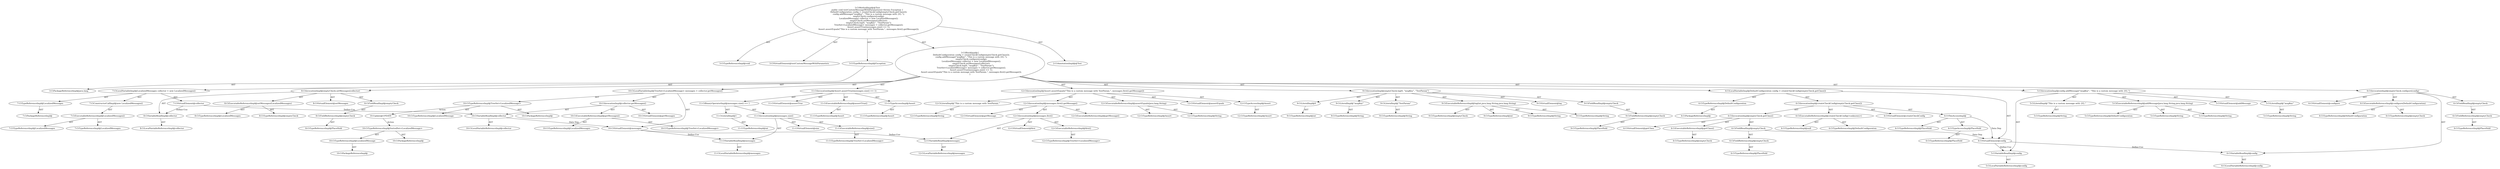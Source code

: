 digraph "testCustomMessageWithParameters#?" {
0 [label="3:CtTypeReferenceImpl@void" shape=ellipse]
1 [label="3:CtVirtualElement@testCustomMessageWithParameters" shape=ellipse]
2 [label="3:CtTypeReferenceImpl@Exception" shape=ellipse]
3 [label="3:CtPackageReferenceImpl@java.lang" shape=ellipse]
4 [label="4:CtTypeReferenceImpl@DefaultConfiguration" shape=ellipse]
5 [label="4:CtPackageReferenceImpl@" shape=ellipse]
6 [label="4:CtExecutableReferenceImpl@createCheckConfig(<unknown>)" shape=ellipse]
7 [label="4:CtTypeReferenceImpl@DefaultConfiguration" shape=ellipse]
8 [label="4:CtTypeReferenceImpl@null" shape=ellipse]
9 [label="4:CtVirtualElement@createCheckConfig" shape=ellipse]
10 [label="4:CtTypeAccessImpl@PlaceHold" shape=ellipse]
11 [label="4:CtTypeReferenceImpl@PlaceHold" shape=ellipse]
12 [label="4:CtThisAccessImpl@" shape=ellipse]
13 [label="4:CtTypeReferenceImpl@PlaceHold" shape=ellipse]
14 [label="4:CtExecutableReferenceImpl@getClass()" shape=ellipse]
15 [label="4:CtTypeReferenceImpl@emptyCheck" shape=ellipse]
16 [label="4:CtVirtualElement@getClass" shape=ellipse]
17 [label="4:CtFieldReferenceImpl@emptyCheck" shape=ellipse]
18 [label="4:CtTypeReferenceImpl@PlaceHold" shape=ellipse]
19 [label="4:CtFieldReadImpl@emptyCheck" shape=ellipse]
20 [label="4:CtInvocationImpl@emptyCheck.getClass()" shape=ellipse]
21 [label="4:CtInvocationImpl@createCheckConfig(emptyCheck.getClass())" shape=ellipse]
22 [label="4:CtVirtualElement@config" shape=ellipse]
23 [label="4:CtLocalVariableImpl@DefaultConfiguration config = createCheckConfig(emptyCheck.getClass())" shape=ellipse]
24 [label="5:CtExecutableReferenceImpl@addMessage(java.lang.String,java.lang.String)" shape=ellipse]
25 [label="5:CtTypeReferenceImpl@DefaultConfiguration" shape=ellipse]
26 [label="5:CtTypeReferenceImpl@String" shape=ellipse]
27 [label="5:CtTypeReferenceImpl@String" shape=ellipse]
28 [label="5:CtVirtualElement@addMessage" shape=ellipse]
29 [label="5:CtVariableReadImpl@config" shape=ellipse]
30 [label="5:CtLocalVariableReferenceImpl@config" shape=ellipse]
31 [label="5:CtLiteralImpl@\"msgKey\"" shape=ellipse]
32 [label="5:CtTypeReferenceImpl@String" shape=ellipse]
33 [label="5:CtLiteralImpl@\"This is a custom message with \{0\}.\"" shape=ellipse]
34 [label="5:CtTypeReferenceImpl@String" shape=ellipse]
35 [label="5:CtInvocationImpl@config.addMessage(\"msgKey\", \"This is a custom message with \{0\}.\")" shape=ellipse]
36 [label="6:CtExecutableReferenceImpl@configure(DefaultConfiguration)" shape=ellipse]
37 [label="6:CtTypeReferenceImpl@emptyCheck" shape=ellipse]
38 [label="6:CtTypeReferenceImpl@DefaultConfiguration" shape=ellipse]
39 [label="6:CtVirtualElement@configure" shape=ellipse]
40 [label="6:CtFieldReferenceImpl@emptyCheck" shape=ellipse]
41 [label="6:CtTypeReferenceImpl@PlaceHold" shape=ellipse]
42 [label="6:CtFieldReadImpl@emptyCheck" shape=ellipse]
43 [label="6:CtVariableReadImpl@config" shape=ellipse]
44 [label="6:CtLocalVariableReferenceImpl@config" shape=ellipse]
45 [label="6:CtInvocationImpl@emptyCheck.configure(config)" shape=ellipse]
46 [label="7:CtTypeReferenceImpl@LocalizedMessages" shape=ellipse]
47 [label="7:CtPackageReferenceImpl@" shape=ellipse]
48 [label="7:CtExecutableReferenceImpl@LocalizedMessages()" shape=ellipse]
49 [label="7:CtTypeReferenceImpl@LocalizedMessages" shape=ellipse]
50 [label="7:CtTypeReferenceImpl@LocalizedMessages" shape=ellipse]
51 [label="7:CtConstructorCallImpl@new LocalizedMessages()" shape=ellipse]
52 [label="7:CtVirtualElement@collector" shape=ellipse]
53 [label="7:CtLocalVariableImpl@LocalizedMessages collector = new LocalizedMessages()" shape=ellipse]
54 [label="8:CtExecutableReferenceImpl@setMessages(LocalizedMessages)" shape=ellipse]
55 [label="8:CtTypeReferenceImpl@emptyCheck" shape=ellipse]
56 [label="8:CtTypeReferenceImpl@LocalizedMessages" shape=ellipse]
57 [label="8:CtVirtualElement@setMessages" shape=ellipse]
58 [label="8:CtFieldReferenceImpl@emptyCheck" shape=ellipse]
59 [label="8:CtTypeReferenceImpl@PlaceHold" shape=ellipse]
60 [label="8:CtFieldReadImpl@emptyCheck" shape=ellipse]
61 [label="8:CtVariableReadImpl@collector" shape=ellipse]
62 [label="8:CtLocalVariableReferenceImpl@collector" shape=ellipse]
63 [label="8:CtInvocationImpl@emptyCheck.setMessages(collector)" shape=ellipse]
64 [label="9:CtExecutableReferenceImpl@log(int,java.lang.String,java.lang.String)" shape=ellipse]
65 [label="9:CtTypeReferenceImpl@emptyCheck" shape=ellipse]
66 [label="9:CtTypeReferenceImpl@int" shape=ellipse]
67 [label="9:CtTypeReferenceImpl@String" shape=ellipse]
68 [label="9:CtTypeReferenceImpl@String" shape=ellipse]
69 [label="9:CtVirtualElement@log" shape=ellipse]
70 [label="9:CtFieldReferenceImpl@emptyCheck" shape=ellipse]
71 [label="9:CtTypeReferenceImpl@PlaceHold" shape=ellipse]
72 [label="9:CtFieldReadImpl@emptyCheck" shape=ellipse]
73 [label="9:CtLiteralImpl@0" shape=ellipse]
74 [label="9:CtTypeReferenceImpl@int" shape=ellipse]
75 [label="9:CtLiteralImpl@\"msgKey\"" shape=ellipse]
76 [label="9:CtTypeReferenceImpl@String" shape=ellipse]
77 [label="9:CtLiteralImpl@\"TestParam\"" shape=ellipse]
78 [label="9:CtTypeReferenceImpl@String" shape=ellipse]
79 [label="9:CtInvocationImpl@emptyCheck.log(0, \"msgKey\", \"TestParam\")" shape=ellipse]
80 [label="10:CtTypeReferenceImpl@TreeSet<LocalizedMessage>" shape=ellipse]
81 [label="10:CtPackageReferenceImpl@" shape=ellipse]
82 [label="10:CtTypeReferenceImpl@LocalizedMessage" shape=ellipse]
83 [label="10:CtExecutableReferenceImpl@getMessages()" shape=ellipse]
84 [label="10:CtTypeReferenceImpl@LocalizedMessages" shape=ellipse]
85 [label="10:CtTypeReferenceImpl@TreeSet<LocalizedMessage>" shape=ellipse]
86 [label="10:CtVirtualElement@getMessages" shape=ellipse]
87 [label="10:CtVariableReadImpl@collector" shape=ellipse]
88 [label="10:CtLocalVariableReferenceImpl@collector" shape=ellipse]
89 [label="10:CtInvocationImpl@collector.getMessages()" shape=ellipse]
90 [label="10:CtVirtualElement@messages" shape=ellipse]
91 [label="10:CtLocalVariableImpl@TreeSet<LocalizedMessage> messages = collector.getMessages()" shape=ellipse]
92 [label="11:CtExecutableReferenceImpl@assertTrue()" shape=ellipse]
93 [label="11:CtTypeReferenceImpl@Assert" shape=ellipse]
94 [label="11:CtVirtualElement@assertTrue" shape=ellipse]
95 [label="11:CtTypeAccessImpl@Assert" shape=ellipse]
96 [label="11:CtTypeReferenceImpl@Assert" shape=ellipse]
97 [label="11:CtExecutableReferenceImpl@size()" shape=ellipse]
98 [label="11:CtTypeReferenceImpl@TreeSet<LocalizedMessage>" shape=ellipse]
99 [label="11:CtVirtualElement@size" shape=ellipse]
100 [label="11:CtVariableReadImpl@messages" shape=ellipse]
101 [label="11:CtLocalVariableReferenceImpl@messages" shape=ellipse]
102 [label="11:CtInvocationImpl@messages.size()" shape=ellipse]
103 [label="11:CtLiteralImpl@1" shape=ellipse]
104 [label="11:CtTypeReferenceImpl@int" shape=ellipse]
105 [label="11:CtBinaryOperatorImpl@messages.size() == 1" shape=ellipse]
106 [label="11:CtInvocationImpl@Assert.assertTrue(messages.size() == 1)" shape=ellipse]
107 [label="12:CtExecutableReferenceImpl@assertEquals(java.lang.String)" shape=ellipse]
108 [label="12:CtTypeReferenceImpl@Assert" shape=ellipse]
109 [label="12:CtTypeReferenceImpl@String" shape=ellipse]
110 [label="12:CtVirtualElement@assertEquals" shape=ellipse]
111 [label="12:CtTypeAccessImpl@Assert" shape=ellipse]
112 [label="12:CtTypeReferenceImpl@Assert" shape=ellipse]
113 [label="12:CtLiteralImpl@\"This is a custom message with TestParam.\"" shape=ellipse]
114 [label="12:CtTypeReferenceImpl@String" shape=ellipse]
115 [label="12:CtExecutableReferenceImpl@getMessage()" shape=ellipse]
116 [label="12:CtVirtualElement@getMessage" shape=ellipse]
117 [label="12:CtExecutableReferenceImpl@first()" shape=ellipse]
118 [label="12:CtTypeReferenceImpl@TreeSet<LocalizedMessage>" shape=ellipse]
119 [label="12:CtVirtualElement@first" shape=ellipse]
120 [label="12:CtVariableReadImpl@messages" shape=ellipse]
121 [label="12:CtLocalVariableReferenceImpl@messages" shape=ellipse]
122 [label="12:CtInvocationImpl@messages.first()" shape=ellipse]
123 [label="12:CtInvocationImpl@messages.first().getMessage()" shape=ellipse]
124 [label="12:CtInvocationImpl@Assert.assertEquals(\"This is a custom message with TestParam.\", messages.first().getMessage())" shape=ellipse]
125 [label="3:CtBlockImpl@\{
    DefaultConfiguration config = createCheckConfig(emptyCheck.getClass());
    config.addMessage(\"msgKey\", \"This is a custom message with \{0\}.\");
    emptyCheck.configure(config);
    LocalizedMessages collector = new LocalizedMessages();
    emptyCheck.setMessages(collector);
    emptyCheck.log(0, \"msgKey\", \"TestParam\");
    TreeSet<LocalizedMessage> messages = collector.getMessages();
    Assert.assertTrue(messages.size() == 1);
    Assert.assertEquals(\"This is a custom message with TestParam.\", messages.first().getMessage());
\}" shape=ellipse]
126 [label="3:CtMethodImpl@@Test
public void testCustomMessageWithParameters() throws Exception \{
    DefaultConfiguration config = createCheckConfig(emptyCheck.getClass());
    config.addMessage(\"msgKey\", \"This is a custom message with \{0\}.\");
    emptyCheck.configure(config);
    LocalizedMessages collector = new LocalizedMessages();
    emptyCheck.setMessages(collector);
    emptyCheck.log(0, \"msgKey\", \"TestParam\");
    TreeSet<LocalizedMessage> messages = collector.getMessages();
    Assert.assertTrue(messages.size() == 1);
    Assert.assertEquals(\"This is a custom message with TestParam.\", messages.first().getMessage());
\}" shape=ellipse]
127 [label="2:CtAnnotationImpl@@Test" shape=ellipse]
128 [label="10:Update@UPDATE" shape=ellipse]
129 [label="10:CtPackageReferenceImpl@" shape=ellipse]
130 [label="10:CtPackageReferenceImpl@" shape=ellipse]
131 [label="10:CtTypeReferenceImpl@LocalizedMessage" shape=ellipse]
132 [label="10:CtTypeReferenceImpl@SortedSet<LocalizedMessage>" shape=ellipse]
2 -> 3 [label="AST"];
4 -> 5 [label="AST"];
6 -> 7 [label="AST"];
6 -> 8 [label="AST"];
10 -> 11 [label="AST"];
12 -> 13 [label="AST"];
12 -> 10 [label="AST"];
12 -> 22 [label="Data Dep"];
14 -> 15 [label="AST"];
17 -> 18 [label="AST"];
19 -> 17 [label="AST"];
19 -> 22 [label="Data Dep"];
20 -> 16 [label="AST"];
20 -> 19 [label="AST"];
20 -> 14 [label="AST"];
21 -> 9 [label="AST"];
21 -> 12 [label="AST"];
21 -> 6 [label="AST"];
21 -> 20 [label="AST"];
22 -> 29 [label="Define-Use"];
22 -> 43 [label="Define-Use"];
23 -> 22 [label="AST"];
23 -> 4 [label="AST"];
23 -> 21 [label="AST"];
24 -> 25 [label="AST"];
24 -> 26 [label="AST"];
24 -> 27 [label="AST"];
29 -> 30 [label="AST"];
31 -> 32 [label="AST"];
33 -> 34 [label="AST"];
35 -> 28 [label="AST"];
35 -> 29 [label="AST"];
35 -> 24 [label="AST"];
35 -> 31 [label="AST"];
35 -> 33 [label="AST"];
36 -> 37 [label="AST"];
36 -> 38 [label="AST"];
40 -> 41 [label="AST"];
42 -> 40 [label="AST"];
43 -> 44 [label="AST"];
45 -> 39 [label="AST"];
45 -> 42 [label="AST"];
45 -> 36 [label="AST"];
45 -> 43 [label="AST"];
46 -> 47 [label="AST"];
48 -> 49 [label="AST"];
48 -> 50 [label="AST"];
51 -> 48 [label="AST"];
52 -> 61 [label="Define-Use"];
52 -> 87 [label="Define-Use"];
53 -> 52 [label="AST"];
53 -> 46 [label="AST"];
53 -> 51 [label="AST"];
54 -> 55 [label="AST"];
54 -> 56 [label="AST"];
58 -> 59 [label="AST"];
60 -> 58 [label="AST"];
61 -> 62 [label="AST"];
63 -> 57 [label="AST"];
63 -> 60 [label="AST"];
63 -> 54 [label="AST"];
63 -> 61 [label="AST"];
64 -> 65 [label="AST"];
64 -> 66 [label="AST"];
64 -> 67 [label="AST"];
64 -> 68 [label="AST"];
70 -> 71 [label="AST"];
72 -> 70 [label="AST"];
73 -> 74 [label="AST"];
75 -> 76 [label="AST"];
77 -> 78 [label="AST"];
79 -> 69 [label="AST"];
79 -> 72 [label="AST"];
79 -> 64 [label="AST"];
79 -> 73 [label="AST"];
79 -> 75 [label="AST"];
79 -> 77 [label="AST"];
80 -> 81 [label="AST"];
80 -> 82 [label="AST"];
80 -> 128 [label="Action"];
83 -> 84 [label="AST"];
83 -> 85 [label="AST"];
87 -> 88 [label="AST"];
87 -> 90 [label="Data Dep"];
89 -> 86 [label="AST"];
89 -> 87 [label="AST"];
89 -> 83 [label="AST"];
90 -> 100 [label="Define-Use"];
90 -> 120 [label="Define-Use"];
91 -> 90 [label="AST"];
91 -> 80 [label="AST"];
91 -> 89 [label="AST"];
92 -> 93 [label="AST"];
95 -> 96 [label="AST"];
97 -> 98 [label="AST"];
100 -> 101 [label="AST"];
102 -> 99 [label="AST"];
102 -> 100 [label="AST"];
102 -> 97 [label="AST"];
103 -> 104 [label="AST"];
105 -> 102 [label="AST"];
105 -> 103 [label="AST"];
106 -> 94 [label="AST"];
106 -> 95 [label="AST"];
106 -> 92 [label="AST"];
106 -> 105 [label="AST"];
107 -> 108 [label="AST"];
107 -> 109 [label="AST"];
111 -> 112 [label="AST"];
113 -> 114 [label="AST"];
117 -> 118 [label="AST"];
120 -> 121 [label="AST"];
122 -> 119 [label="AST"];
122 -> 120 [label="AST"];
122 -> 117 [label="AST"];
123 -> 116 [label="AST"];
123 -> 122 [label="AST"];
123 -> 115 [label="AST"];
124 -> 110 [label="AST"];
124 -> 111 [label="AST"];
124 -> 107 [label="AST"];
124 -> 113 [label="AST"];
124 -> 123 [label="AST"];
125 -> 23 [label="AST"];
125 -> 35 [label="AST"];
125 -> 45 [label="AST"];
125 -> 53 [label="AST"];
125 -> 63 [label="AST"];
125 -> 79 [label="AST"];
125 -> 91 [label="AST"];
125 -> 106 [label="AST"];
125 -> 124 [label="AST"];
126 -> 1 [label="AST"];
126 -> 127 [label="AST"];
126 -> 0 [label="AST"];
126 -> 2 [label="AST"];
126 -> 125 [label="AST"];
128 -> 132 [label="Action"];
131 -> 130 [label="AST"];
132 -> 129 [label="AST"];
132 -> 131 [label="AST"];
}